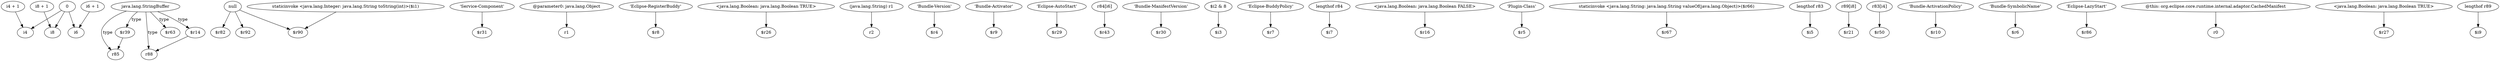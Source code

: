 digraph g {
0[label="0"]
1[label="i4"]
0->1[label=""]
2[label="java.lang.StringBuffer"]
3[label="$r39"]
2->3[label="type"]
4[label="null"]
5[label="$r90"]
4->5[label=""]
6[label="'Service-Component'"]
7[label="$r31"]
6->7[label=""]
8[label="@parameter0: java.lang.Object"]
9[label="r1"]
8->9[label=""]
10[label="r88"]
2->10[label="type"]
11[label="$r82"]
4->11[label=""]
12[label="r85"]
3->12[label=""]
13[label="$r63"]
2->13[label="type"]
14[label="'Eclipse-RegisterBuddy'"]
15[label="$r8"]
14->15[label=""]
16[label="i4 + 1"]
16->1[label=""]
17[label="<java.lang.Boolean: java.lang.Boolean TRUE>"]
18[label="$r26"]
17->18[label=""]
19[label="(java.lang.String) r1"]
20[label="r2"]
19->20[label=""]
21[label="'Bundle-Version'"]
22[label="$r4"]
21->22[label=""]
23[label="'Bundle-Activator'"]
24[label="$r9"]
23->24[label=""]
25[label="'Eclipse-AutoStart'"]
26[label="$r29"]
25->26[label=""]
2->12[label="type"]
27[label="r84[i6]"]
28[label="$r43"]
27->28[label=""]
29[label="'Bundle-ManifestVersion'"]
30[label="$r30"]
29->30[label=""]
31[label="$i2 & 8"]
32[label="$i3"]
31->32[label=""]
33[label="'Eclipse-BuddyPolicy'"]
34[label="$r7"]
33->34[label=""]
35[label="i6 + 1"]
36[label="i6"]
35->36[label=""]
37[label="lengthof r84"]
38[label="$i7"]
37->38[label=""]
39[label="<java.lang.Boolean: java.lang.Boolean FALSE>"]
40[label="$r16"]
39->40[label=""]
41[label="'Plugin-Class'"]
42[label="$r5"]
41->42[label=""]
43[label="staticinvoke <java.lang.String: java.lang.String valueOf(java.lang.Object)>($r66)"]
44[label="$r67"]
43->44[label=""]
45[label="lengthof r83"]
46[label="$i5"]
45->46[label=""]
47[label="r89[i8]"]
48[label="$r21"]
47->48[label=""]
49[label="$r92"]
4->49[label=""]
50[label="r83[i4]"]
51[label="$r50"]
50->51[label=""]
52[label="'Bundle-ActivationPolicy'"]
53[label="$r10"]
52->53[label=""]
54[label="i8 + 1"]
55[label="i8"]
54->55[label=""]
56[label="'Bundle-SymbolicName'"]
57[label="$r6"]
56->57[label=""]
58[label="staticinvoke <java.lang.Integer: java.lang.String toString(int)>($i1)"]
58->5[label=""]
59[label="'Eclipse-LazyStart'"]
60[label="$r86"]
59->60[label=""]
61[label="$r14"]
61->10[label=""]
2->61[label="type"]
62[label="@this: org.eclipse.core.runtime.internal.adaptor.CachedManifest"]
63[label="r0"]
62->63[label=""]
0->55[label=""]
64[label="<java.lang.Boolean: java.lang.Boolean TRUE>"]
65[label="$r27"]
64->65[label=""]
0->36[label=""]
66[label="lengthof r89"]
67[label="$i9"]
66->67[label=""]
}